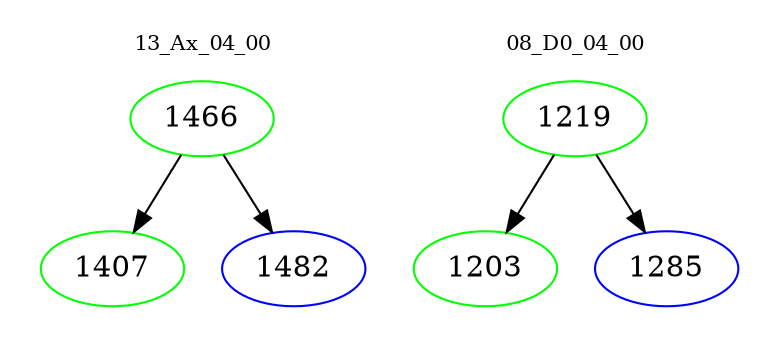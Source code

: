 digraph{
subgraph cluster_0 {
color = white
label = "13_Ax_04_00";
fontsize=10;
T0_1466 [label="1466", color="green"]
T0_1466 -> T0_1407 [color="black"]
T0_1407 [label="1407", color="green"]
T0_1466 -> T0_1482 [color="black"]
T0_1482 [label="1482", color="blue"]
}
subgraph cluster_1 {
color = white
label = "08_D0_04_00";
fontsize=10;
T1_1219 [label="1219", color="green"]
T1_1219 -> T1_1203 [color="black"]
T1_1203 [label="1203", color="green"]
T1_1219 -> T1_1285 [color="black"]
T1_1285 [label="1285", color="blue"]
}
}
